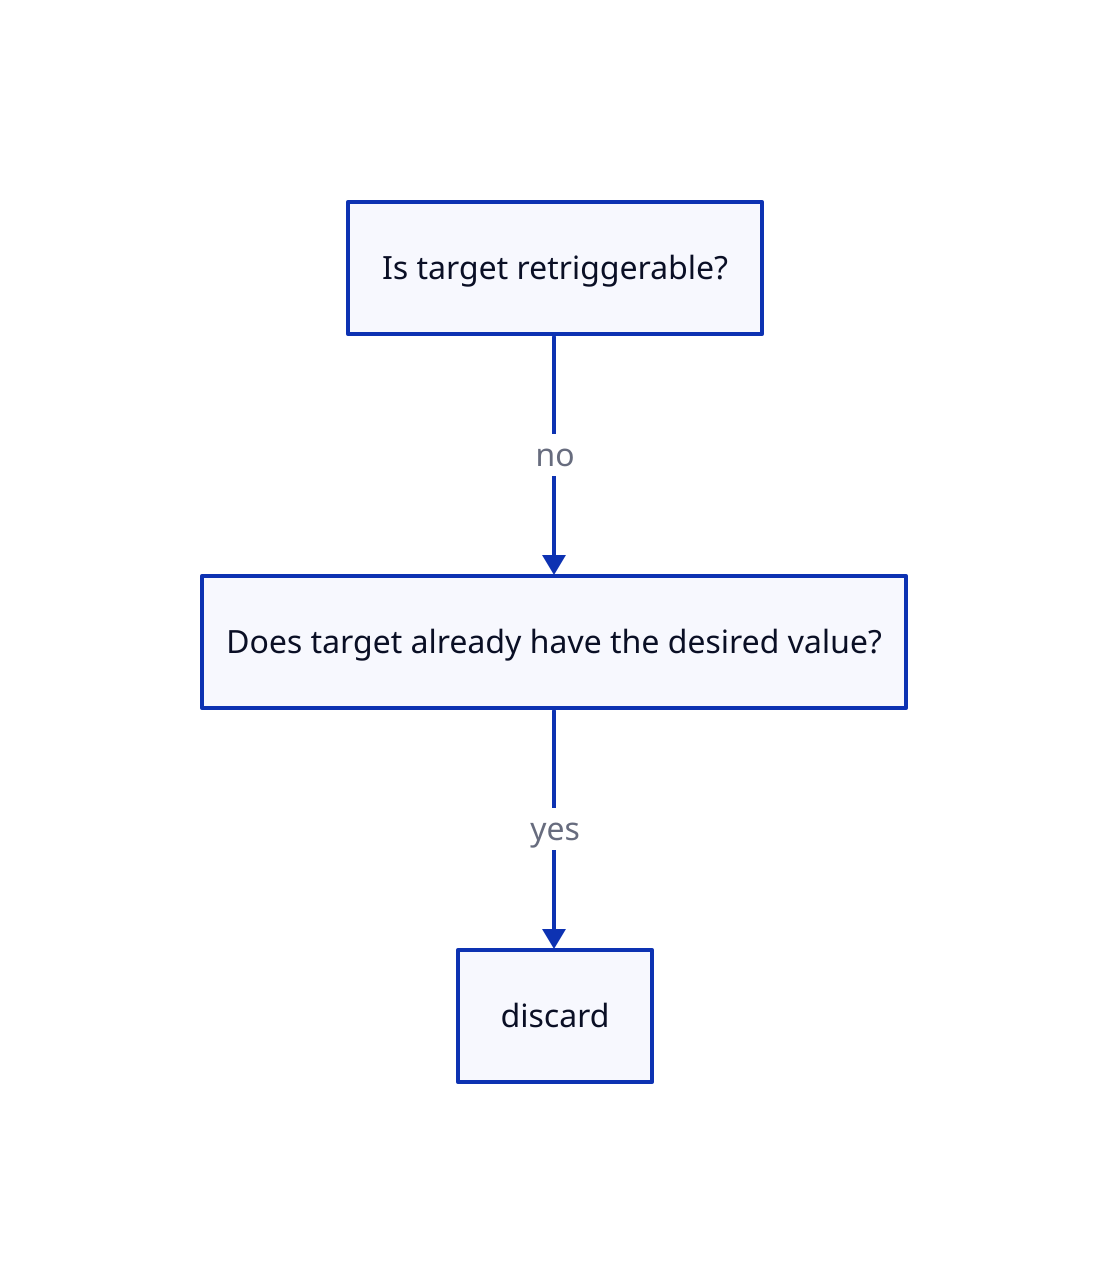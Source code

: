 class: container

discard.class: discard

is_target_retriggerable -> does_target_have_desired_value: no
does_target_have_desired_value -> discard: yes
is_target_retriggerable: {
  label: Is target retriggerable?
  class: decision
}
does_target_have_desired_value: {
  label: Does target already have the desired value?
  class: decision
}

